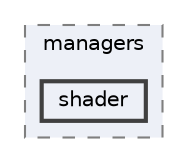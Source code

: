digraph "src/managers/shader"
{
 // LATEX_PDF_SIZE
  bgcolor="transparent";
  edge [fontname=Helvetica,fontsize=10,labelfontname=Helvetica,labelfontsize=10];
  node [fontname=Helvetica,fontsize=10,shape=box,height=0.2,width=0.4];
  compound=true
  subgraph clusterdir_da1d252641c1d690e9226c1cabf97c78 {
    graph [ bgcolor="#edf0f7", pencolor="grey50", label="managers", fontname=Helvetica,fontsize=10 style="filled,dashed", URL="dir_da1d252641c1d690e9226c1cabf97c78.html",tooltip=""]
  dir_47dad91bf369daff9e1b2b7c853c7713 [label="shader", fillcolor="#edf0f7", color="grey25", style="filled,bold", URL="dir_47dad91bf369daff9e1b2b7c853c7713.html",tooltip=""];
  }
}
